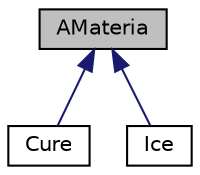 digraph "AMateria"
{
 // LATEX_PDF_SIZE
  edge [fontname="Helvetica",fontsize="10",labelfontname="Helvetica",labelfontsize="10"];
  node [fontname="Helvetica",fontsize="10",shape=record];
  Node1 [label="AMateria",height=0.2,width=0.4,color="black", fillcolor="grey75", style="filled", fontcolor="black",tooltip="Classe de base AMateria @motclef classe, AMateria, matéria, polymorphisme, abstraction @attribut type..."];
  Node1 -> Node2 [dir="back",color="midnightblue",fontsize="10",style="solid",fontname="Helvetica"];
  Node2 [label="Cure",height=0.2,width=0.4,color="black", fillcolor="white", style="filled",URL="$classCure.html",tooltip="Classe Cure dérivée de AMateria @motclef classe, héritage, AMateria, soins @méthodes constructeur,..."];
  Node1 -> Node3 [dir="back",color="midnightblue",fontsize="10",style="solid",fontname="Helvetica"];
  Node3 [label="Ice",height=0.2,width=0.4,color="black", fillcolor="white", style="filled",URL="$classIce.html",tooltip="Classe Ice dérivée de AMateria @motclef classe, héritage, AMateria, attaque de glace @méthodes constr..."];
}
